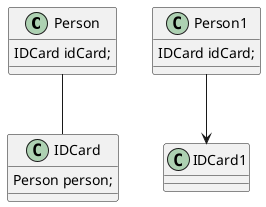 @startuml

class Person {
IDCard idCard;
}

class Person1 {
IDCard idCard;
}

class IDCard {
Person person;
}

class IDCard1 {

}

Person -- IDCard
Person1 --> IDCard1

'Person --> IDCard

@enduml